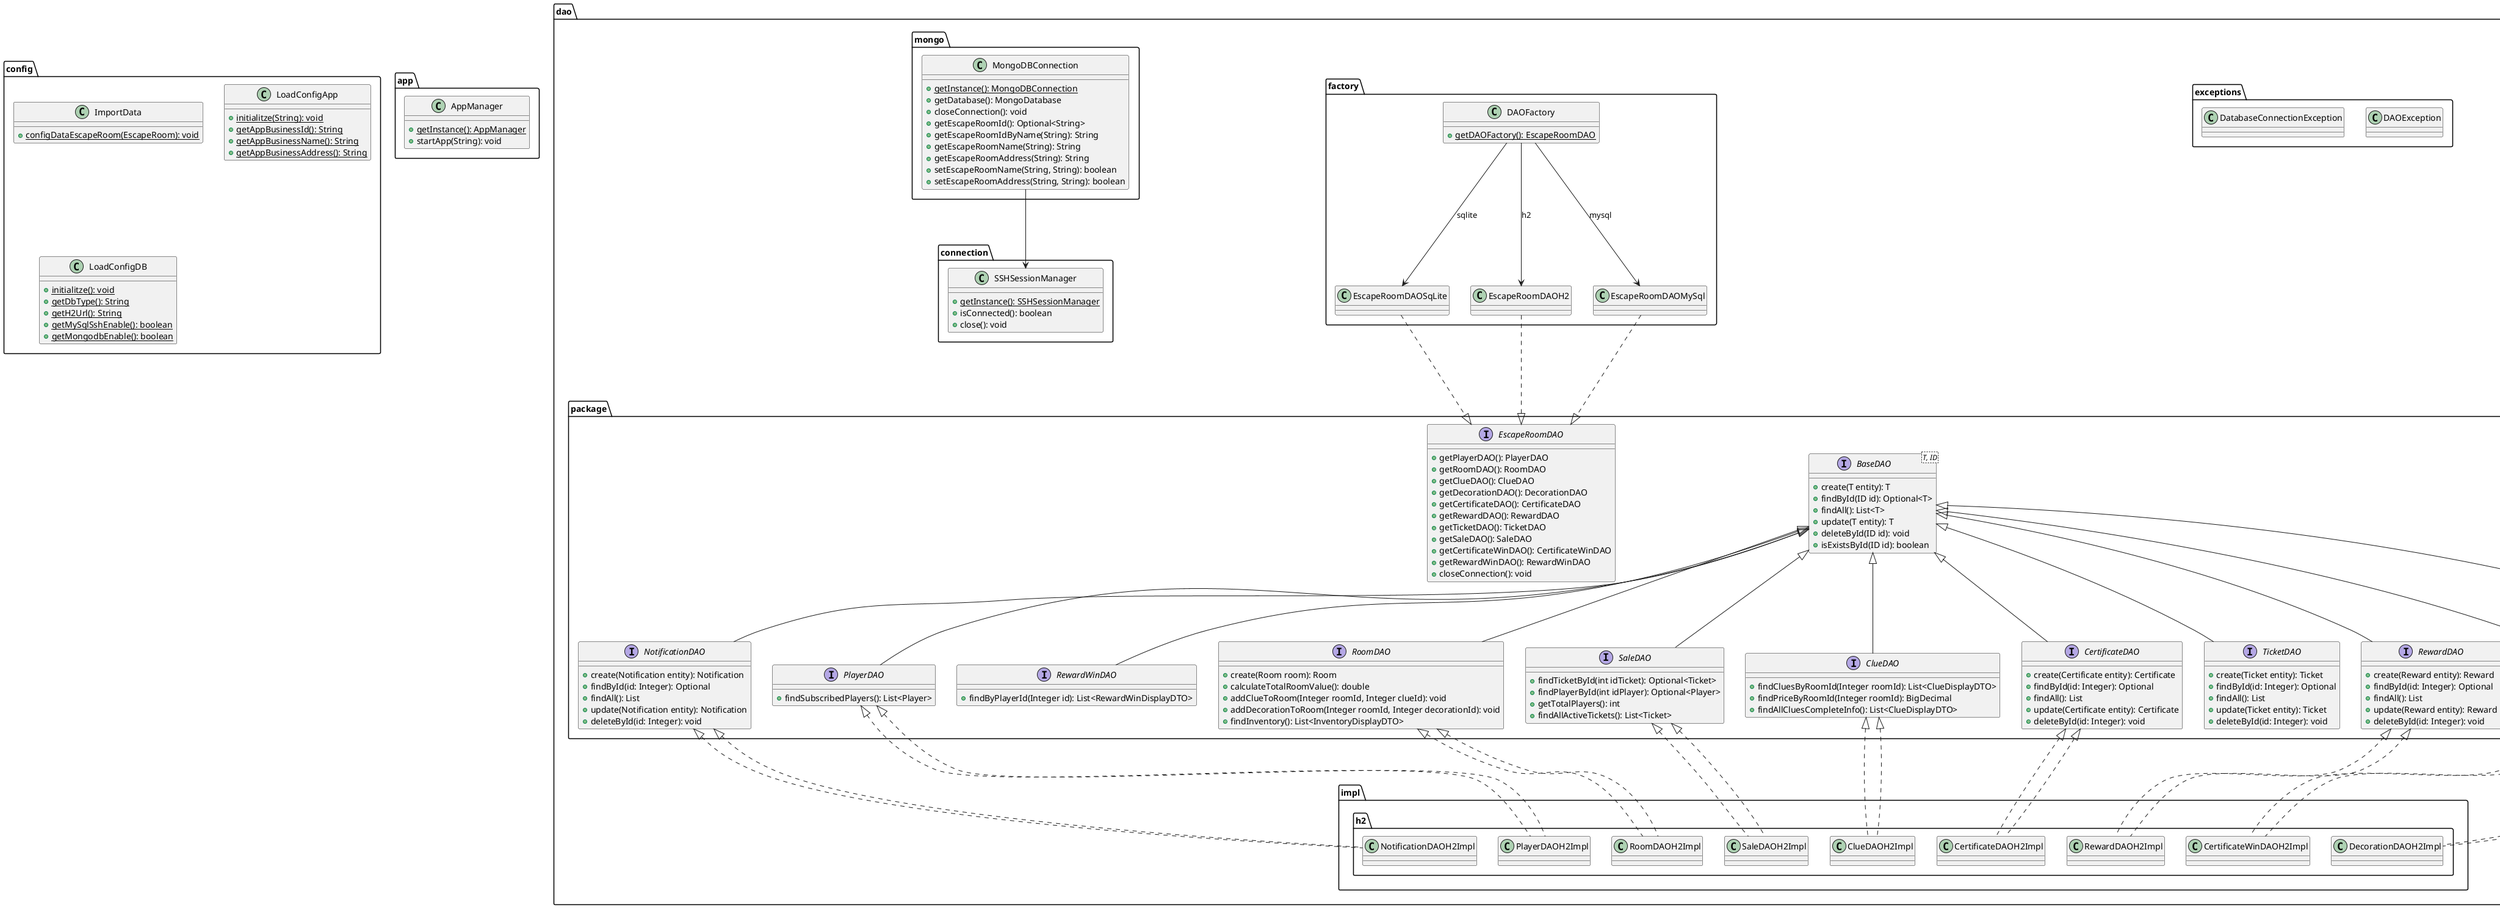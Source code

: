@startuml
             !define interfaces package
             !define abstracts package

             ' ===================================
             ' Paquete Config
             package config {
                 class ImportData {
                     {static} +configDataEscapeRoom(EscapeRoom): void
                 }

                 class LoadConfigApp {
                     {static} +initialitze(String): void
                     {static} +getAppBusinessId(): String
                     {static} +getAppBusinessName(): String
                     {static} +getAppBusinessAddress(): String
                 }

                 class LoadConfigDB {
                     {static} +initialitze(): void
                     {static} +getDbType(): String
                     {static} +getH2Url(): String
                     {static} +getMySqlSshEnable(): boolean
                     {static} +getMongodbEnable(): boolean
                 }
             }

             ' ===================================
             ' Paquete App Manager
             package app {
                 class AppManager {
                     {static} +getInstance(): AppManager
                     +startApp(String): void
                 }
             }

             ' ===================================
             ' Paquete DAO: Excepciones y Conexiones
             package dao.exceptions {
                 class DAOException
                 class DatabaseConnectionException
             }

             package dao.connection {
                 class SSHSessionManager {
                     {static} +getInstance(): SSHSessionManager
                     +isConnected(): boolean
                     +close(): void
                 }
             }

             ' ===================================
             ' Paquete Interfaces DAO
             package dao.interfaces {
                 interface BaseDAO<T, ID> {
                     +create(T entity): T
                     +findById(ID id): Optional<T>
                     +findAll(): List<T>
                     +update(T entity): T
                     +deleteById(ID id): void
                     +isExistsById(ID id): boolean
                 }

                 interface PlayerDAO extends BaseDAO<Player, Integer> {
                     +findSubscribedPlayers(): List<Player>
                 }

                 interface RewardWinDAO extends BaseDAO<RewardWin, Integer> {
                     +findByPlayerId(Integer id): List<RewardWinDisplayDTO>
                 }

                 interface RoomDAO extends BaseDAO<Room, Integer> {
                     +create(Room room): Room
                     +calculateTotalRoomValue(): double
                     +addClueToRoom(Integer roomId, Integer clueId): void
                     +addDecorationToRoom(Integer roomId, Integer decorationId): void
                     +findInventory(): List<InventoryDisplayDTO>
                 }

                 interface SaleDAO extends BaseDAO<Sale, Integer> {
                     +findTicketById(int idTicket): Optional<Ticket>
                     +findPlayerById(int idPlayer): Optional<Player>
                     +getTotalPlayers(): int
                     +findAllActiveTickets(): List<Ticket>
                 }

                 interface EscapeRoomDAO {
                     +getPlayerDAO(): PlayerDAO
                     +getRoomDAO(): RoomDAO
                     +getClueDAO(): ClueDAO
                     +getDecorationDAO(): DecorationDAO
                     +getCertificateDAO(): CertificateDAO
                     +getRewardDAO(): RewardDAO
                     +getTicketDAO(): TicketDAO
                     +getSaleDAO(): SaleDAO
                     +getCertificateWinDAO(): CertificateWinDAO
                     +getRewardWinDAO(): RewardWinDAO
                     +closeConnection(): void
                 }

                 interface ClueDAO extends BaseDAO<Clue, Integer> {
                     +findCluesByRoomId(Integer roomId): List<ClueDisplayDTO>
                     +findPriceByRoomId(Integer roomId): BigDecimal
                     +findAllCluesCompleteInfo(): List<ClueDisplayDTO>
                 }

                 interface CertificateDAO extends BaseDAO {
                     +create(Certificate entity): Certificate
                     +findById(id: Integer): Optional
                     +findAll(): List
                     +update(Certificate entity): Certificate
                     +deleteById(id: Integer): void
                 }

                 interface TicketDAO extends BaseDAO {
                     +create(Ticket entity): Ticket
                     +findById(id: Integer): Optional
                     +findAll(): List
                     +update(Ticket entity): Ticket
                     +deleteById(id: Integer): void
                 }

                 interface RewardDAO extends BaseDAO {
                     +create(Reward entity): Reward
                     +findById(id: Integer): Optional
                     +findAll(): List
                     +update(Reward entity): Reward
                     +deleteById(id: Integer): void
                 }

                 interface CertificateWinDAO extends BaseDAO {
                     +create(CertificateWin entity): CertificateWin
                     +findById(id: Integer): Optional
                     +findAll(): List
                     +update(CertificateWin entity): CertificateWin
                     +deleteById(id: Integer): void
                 }

                 interface DecorationDAO extends BaseDAO {
                     +create(Decoration entity): Decoration
                     +findById(id: Integer): Optional
                     +findAll(): List
                     +update(Decoration entity): Decoration
                     +deleteById(id: Integer): void
                 }

                 interface NotificationDAO extends BaseDAO {
                     +create(Notification entity): Notification
                     +findById(id: Integer): Optional
                     +findAll(): List
                     +update(Notification entity): Notification
                     +deleteById(id: Integer): void
                 }
             }

             ' ===================================
             ' Paquete Modelo (Model)
             package mvc.model {
                 class EscapeRoom <<Singleton>> implements interfaces.Observable {
                     -id: Integer
                     -name: String
                     -rooms: List<Room>
                     -players: List<Player>
                     +{static} getInstance(): EscapeRoom
                     +notifyObservers(String message): void
                 }

                 class Ticket {
                     +id: int
                     +name: String
                     +description: String
                     +price: BigDecimal
                     +isActive: boolean
                 }

                 class Player implements interfaces.Observer {
                     +id: int
                     +name: String
                     +isSubscribed: boolean
                     +update(String message): void
                 }

                 class Room {
                     +name: String
                     +difficulty: enums.Difficulty
                     +price: BigDecimal
                 }

                 class Clue {
                     +name: String
                     +price: BigDecimal
                 }

                 class Decoration {
                     +name: String
                     +price: BigDecimal
                 }

                 class Certificate {
                     +name: String
                     +description: String
                 }

                 class Reward {
                     +id: int
                     +name: String
                 }

                 class Notification {
                     +idNotification: Integer
                     +idPlayer: Integer
                     +message: String
                 }

                 class CertificateWin {
                     +id: Integer
                     +idCertificate: Integer
                     +idPlayer: Integer
                     +idRoom: Integer
                     +description: String
                     +dateDelivery: Date
                     +isActive: boolean
                 }

                 class RewardWin {
                     +id: Integer
                     +idReward: Integer
                     +idPlayer: Integer
                     +description: String
                     +dateDelivery: Date
                     +isActive: boolean
                 }

                 class Sale {
                     +id: Integer
                     +idTicket: Integer
                     +idPlayer: Integer
                     +idRoom: Integer
                     +players: Integer
                     +completion: Integer
                     +dateSale: DateTime
                     +isActive: boolean
                 }

                 ' Relaciones adicionales
                 EscapeRoom --> Room : "rooms"
                 EscapeRoom --> Player : "players"
                 EscapeRoom --> Certificate : "certificates"
                 EscapeRoom --> Reward : "rewards"

                 Player --> Notification : "notifications"
                 Player --> CertificateWin : "certificatesWon"
                 Player --> RewardWin : "rewardsWon"

                 Ticket --> Room
                 Ticket --> Player
                 Ticket --> Sale : "transactions"

                 Sale --> Player : "buyer"
                 Sale --> Room : "soldForRoom"

                 Room --> Clue : "clues"
                 Room --> Decoration : "decorations"
             }

             ' ===================================
             ' Paquete DAO Implementaciones
             package dao.impl.h2 {
                 class PlayerDAOH2Impl implements dao.interfaces.PlayerDAO
                 class ClueDAOH2Impl implements dao.interfaces.ClueDAO
                 class RoomDAOH2Impl implements dao.interfaces.RoomDAO
                 class SaleDAOH2Impl implements dao.interfaces.SaleDAO
                 class CertificateDAOH2Impl implements dao.interfaces.CertificateDAO
                 class RewardDAOH2Impl implements dao.interfaces.RewardDAO
                 class CertificateWinDAOH2Impl implements dao.interfaces.CertificateWinDAO
                 class NotificationDAOH2Impl implements dao.interfaces.NotificationDAO
                 class DecorationDAOH2Impl implements dao.interfaces.DecorationDAO
             }

             ' Relaciones entre Interfaces DAO y sus Implementaciones
             dao.interfaces.PlayerDAO <|.. PlayerDAOH2Impl
             dao.interfaces.ClueDAO <|.. ClueDAOH2Impl
             dao.interfaces.RoomDAO <|.. RoomDAOH2Impl
             dao.interfaces.SaleDAO <|.. SaleDAOH2Impl
             dao.interfaces.CertificateDAO <|.. CertificateDAOH2Impl
             dao.interfaces.RewardDAO <|.. RewardDAOH2Impl
             dao.interfaces.CertificateWinDAO <|.. CertificateWinDAOH2Impl
             dao.interfaces.NotificationDAO <|.. NotificationDAOH2Impl
             dao.interfaces.DecorationDAO <|.. DecorationDAOH2Impl

             ' ===================================
             ' Paquete DAO Factory
             package dao.factory {
                 class DAOFactory {
                     {static} +getDAOFactory(): EscapeRoomDAO
                 }

                 class EscapeRoomDAOH2
                 class EscapeRoomDAOMySql
                 class EscapeRoomDAOSqLite
             }

             ' Relaciones entre DAOFactory y las clases concretas
             DAOFactory --> EscapeRoomDAOH2 : "h2"
             DAOFactory --> EscapeRoomDAOMySql : "mysql"
             DAOFactory --> EscapeRoomDAOSqLite : "sqlite"

             EscapeRoomDAOH2 ..|> dao.interfaces.EscapeRoomDAO
             EscapeRoomDAOMySql ..|> dao.interfaces.EscapeRoomDAO
             EscapeRoomDAOSqLite ..|> dao.interfaces.EscapeRoomDAO

             ' ===================================
             ' Paquete MongoDB Connection
             package dao.mongo {
                 class MongoDBConnection {
                     {static} +getInstance(): MongoDBConnection
                     +getDatabase(): MongoDatabase
                     +closeConnection(): void
                     +getEscapeRoomId(): Optional<String>
                     +getEscapeRoomIdByName(String): String
                     +getEscapeRoomName(String): String
                     +getEscapeRoomAddress(String): String
                     +setEscapeRoomName(String, String): boolean
                     +setEscapeRoomAddress(String, String): boolean
                 }
             }

             ' Relación de MongoDBConnection
             MongoDBConnection --> SSHSessionManager

             @enduml
